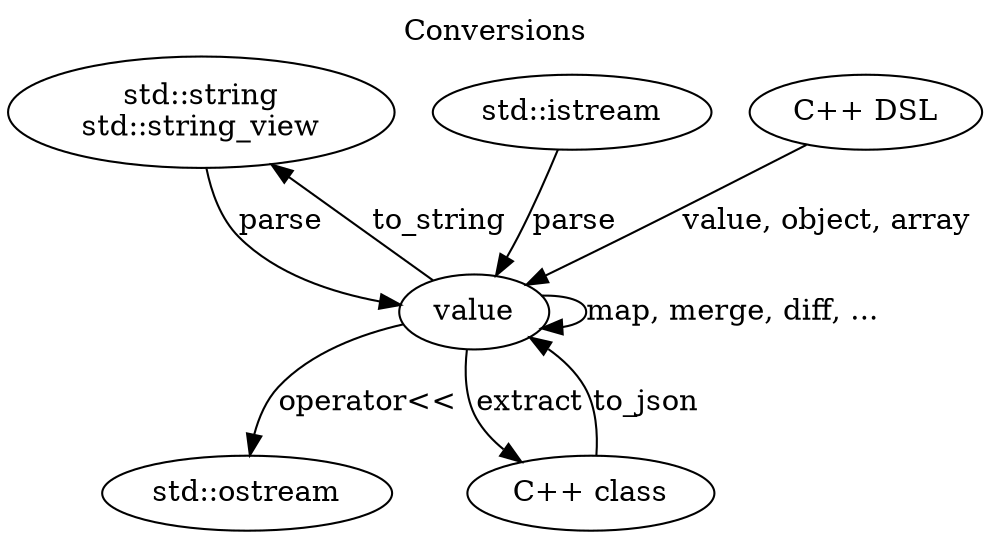 digraph jsonv {
  label="Conversions"
  labelloc="t"

  str     [label="std::string\nstd::string_view"]
  istream [label="std::istream"]
  ostream [label="std::ostream"]
  value   [label="value", URL="\ref jsonv::value"]
  class   [label="C++ class"]
  dsl     [label="C++ DSL"]

  value   -> str     [label="to_string", URL="\ref jsonv::to_string(jsonv::value)"]
  value   -> ostream [label="operator<<"]
  str     -> value   [label="parse", URL="\ref jsonv::parse"]
  istream -> value   [label="parse", URL="\ref jsonv::parse"]
  value   -> value   [label="map, merge, diff, ..."]
  value   -> class   [label="extract", URL="\ref jsonv::extract"]
  class   -> value   [label="to_json", URL="\ref jsonv::to_json"]
  dsl     -> value   [label="value, object, array"]
}
